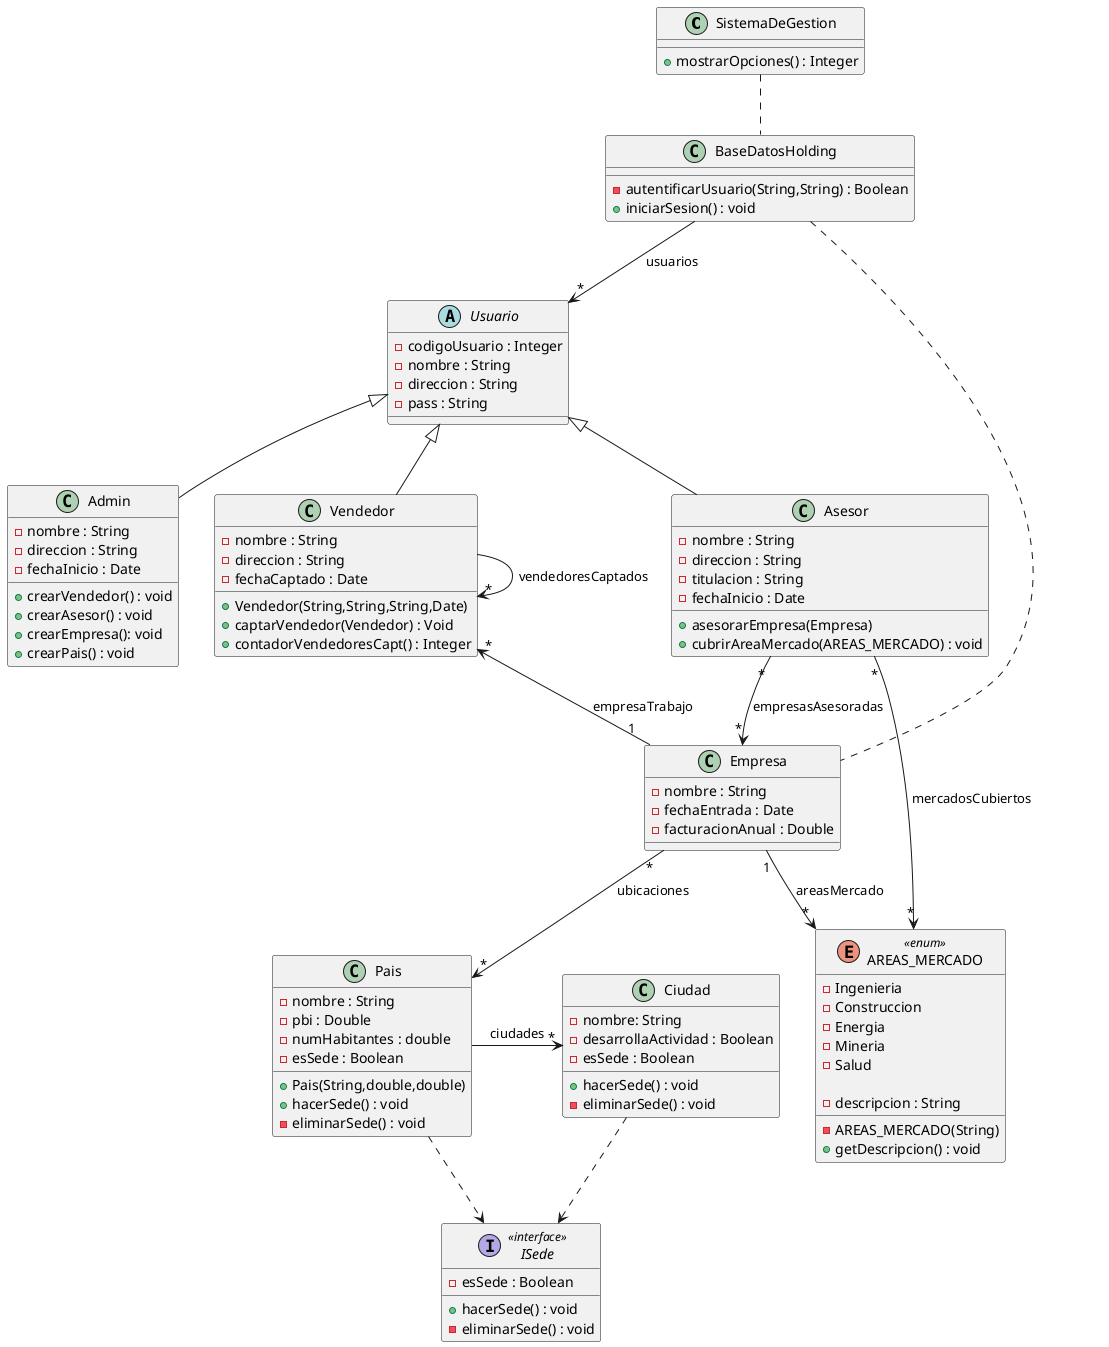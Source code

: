 @startuml
class SistemaDeGestion{
+mostrarOpciones() : Integer
}

class BaseDatosHolding{
-autentificarUsuario(String,String) : Boolean
+iniciarSesion() : void
}

abstract Usuario{
-codigoUsuario : Integer
-nombre : String
-direccion : String
-pass : String
}

class Vendedor extends Usuario{
    -nombre : String
    -direccion : String
    -fechaCaptado : Date
    +Vendedor(String,String,String,Date)
    +captarVendedor(Vendedor) : Void
    +contadorVendedoresCapt() : Integer
}

class Empresa{
    -nombre : String
    -fechaEntrada : Date
    -facturacionAnual : Double

}

enum  AREAS_MERCADO <<enum>> {
    -Ingenieria
    -Construccion
    -Energia
    -Mineria
    -Salud

    -descripcion : String

    -AREAS_MERCADO(String)
    +getDescripcion() : void

}

class Pais{
    -nombre : String
    -pbi : Double
    -numHabitantes : double
    -esSede : Boolean

    +Pais(String,double,double)
    +hacerSede() : void
    -eliminarSede() : void
}

class Ciudad{
    -nombre: String
    -desarrollaActividad : Boolean
    -esSede : Boolean

    +hacerSede() : void
    -eliminarSede() : void
}

interface ISede <<interface>>{
    -esSede : Boolean
    +hacerSede() : void
    -eliminarSede() : void
}

class Asesor extends Usuario{
-nombre : String
-direccion : String
-titulacion : String
-fechaInicio : Date
+asesorarEmpresa(Empresa)
+cubrirAreaMercado(AREAS_MERCADO) : void
}

class Admin extends Usuario{
-nombre : String
-direccion : String
-fechaInicio : Date
+crearVendedor() : void
+crearAsesor() : void
+crearEmpresa(): void
+crearPais() : void

}


SistemaDeGestion -. BaseDatosHolding
BaseDatosHolding --> "*"Usuario : usuarios
BaseDatosHolding -. Empresa
Vendedor "*"<-- "1" Empresa : empresaTrabajo
Vendedor -> "*" Vendedor : vendedoresCaptados
Empresa "1"--> "*" AREAS_MERCADO : areasMercado
Empresa "*" --> "*" Pais : ubicaciones
Pais -> "*" Ciudad : ciudades
Pais -.> ISede
Ciudad -.> ISede
Asesor "*"--> "*" AREAS_MERCADO : mercadosCubiertos
Asesor "*" --> "*" Empresa : empresasAsesoradas


@enduml